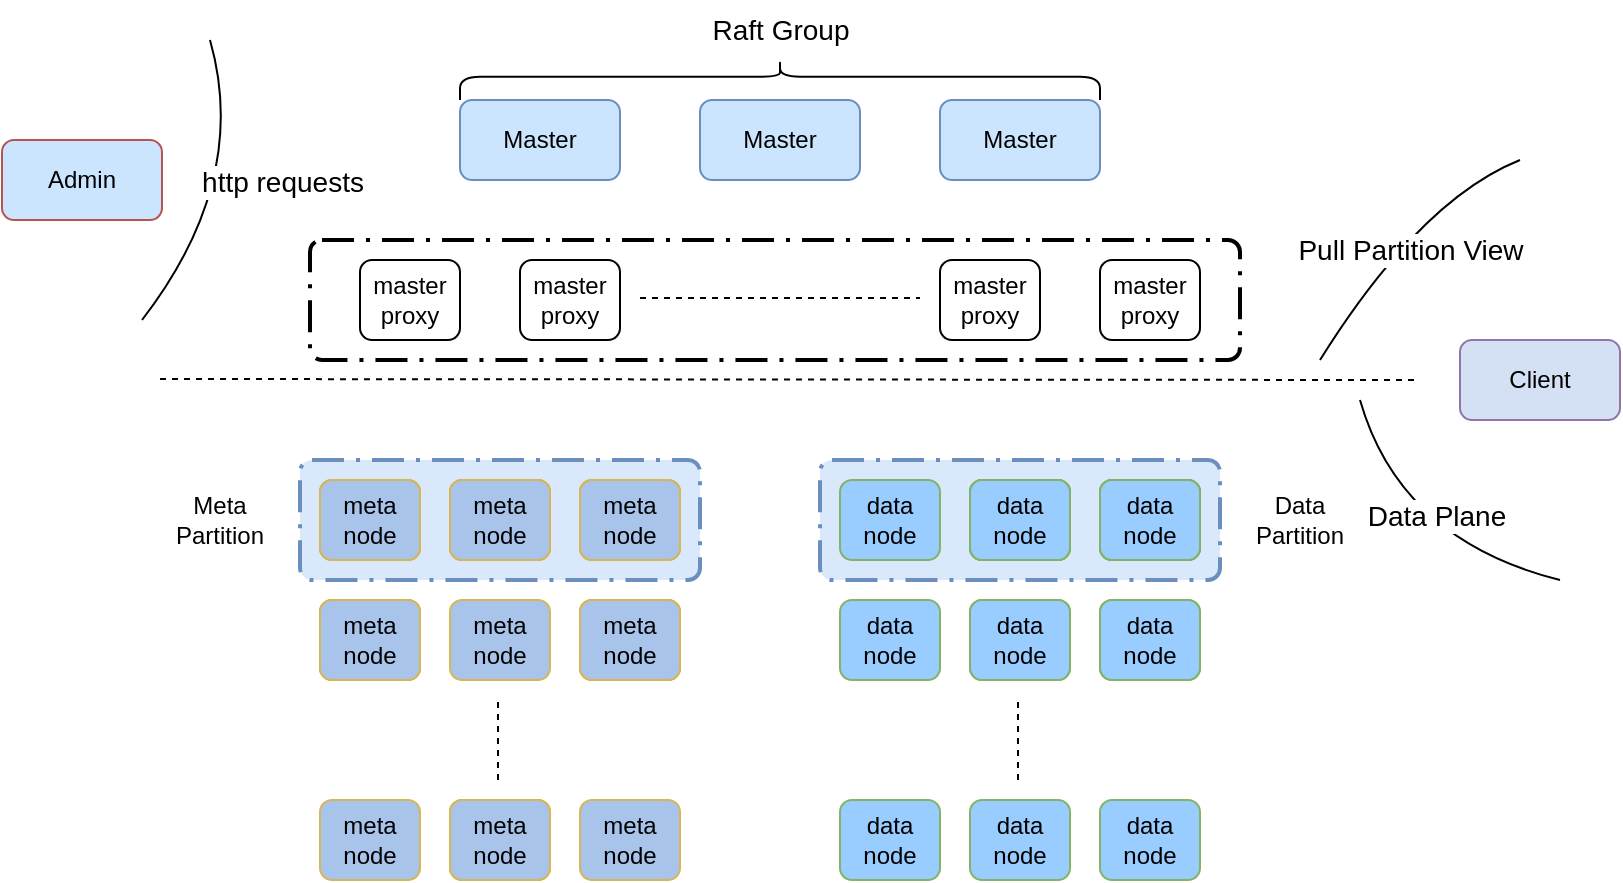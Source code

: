 <mxfile version="13.10.3" type="github">
  <diagram id="nqtST1JkCFFfiSLhlLa3" name="Page-1">
    <mxGraphModel dx="1022" dy="437" grid="1" gridSize="10" guides="1" tooltips="1" connect="1" arrows="1" fold="1" page="1" pageScale="1" pageWidth="827" pageHeight="1169" math="0" shadow="0">
      <root>
        <mxCell id="0" />
        <mxCell id="1" parent="0" />
        <mxCell id="tuXMh6HosvvS5GbBu-Tk-1" value="" style="rounded=1;arcSize=10;dashed=1;strokeColor=#6c8ebf;fillColor=#dae8fc;dashPattern=8 3 1 3;strokeWidth=2;" parent="1" vertex="1">
          <mxGeometry x="149" y="350" width="200" height="60" as="geometry" />
        </mxCell>
        <mxCell id="tuXMh6HosvvS5GbBu-Tk-2" value="Master" style="rounded=1;whiteSpace=wrap;html=1;fillColor=#CCE5FF;strokeColor=#6c8ebf;" parent="1" vertex="1">
          <mxGeometry x="229" y="170" width="80" height="40" as="geometry" />
        </mxCell>
        <mxCell id="tuXMh6HosvvS5GbBu-Tk-3" value="Master" style="rounded=1;whiteSpace=wrap;html=1;fillColor=#CCE5FF;strokeColor=#6c8ebf;" parent="1" vertex="1">
          <mxGeometry x="349" y="170" width="80" height="40" as="geometry" />
        </mxCell>
        <mxCell id="tuXMh6HosvvS5GbBu-Tk-4" value="Master" style="rounded=1;whiteSpace=wrap;html=1;fillColor=#CCE5FF;strokeColor=#6c8ebf;" parent="1" vertex="1">
          <mxGeometry x="469" y="170" width="80" height="40" as="geometry" />
        </mxCell>
        <mxCell id="tuXMh6HosvvS5GbBu-Tk-5" value="master proxy" style="rounded=1;whiteSpace=wrap;html=1;" parent="1" vertex="1">
          <mxGeometry x="179" y="250" width="50" height="40" as="geometry" />
        </mxCell>
        <mxCell id="tuXMh6HosvvS5GbBu-Tk-6" value="master proxy" style="rounded=1;whiteSpace=wrap;html=1;" parent="1" vertex="1">
          <mxGeometry x="259" y="250" width="50" height="40" as="geometry" />
        </mxCell>
        <mxCell id="tuXMh6HosvvS5GbBu-Tk-7" value="master proxy" style="rounded=1;whiteSpace=wrap;html=1;" parent="1" vertex="1">
          <mxGeometry x="469" y="250" width="50" height="40" as="geometry" />
        </mxCell>
        <mxCell id="tuXMh6HosvvS5GbBu-Tk-8" value="master proxy" style="rounded=1;whiteSpace=wrap;html=1;" parent="1" vertex="1">
          <mxGeometry x="549" y="250" width="50" height="40" as="geometry" />
        </mxCell>
        <mxCell id="tuXMh6HosvvS5GbBu-Tk-9" value="" style="shape=curlyBracket;whiteSpace=wrap;html=1;rounded=1;rotation=90;size=0.418;" parent="1" vertex="1">
          <mxGeometry x="379" width="20" height="320" as="geometry" />
        </mxCell>
        <mxCell id="tuXMh6HosvvS5GbBu-Tk-10" value="&lt;font style=&quot;font-size: 14px&quot;&gt;Raft Group&lt;/font&gt;" style="text;html=1;strokeColor=none;fillColor=none;align=center;verticalAlign=middle;whiteSpace=wrap;rounded=0;" parent="1" vertex="1">
          <mxGeometry x="341.5" y="120" width="95" height="30" as="geometry" />
        </mxCell>
        <mxCell id="tuXMh6HosvvS5GbBu-Tk-11" value="" style="endArrow=none;dashed=1;html=1;" parent="1" edge="1">
          <mxGeometry width="50" height="50" relative="1" as="geometry">
            <mxPoint x="319" y="269" as="sourcePoint" />
            <mxPoint x="459" y="269" as="targetPoint" />
            <Array as="points" />
          </mxGeometry>
        </mxCell>
        <mxCell id="tuXMh6HosvvS5GbBu-Tk-12" value="Client" style="rounded=1;whiteSpace=wrap;html=1;fillColor=#D4E1F5;strokeColor=#9673a6;" parent="1" vertex="1">
          <mxGeometry x="729" y="290" width="80" height="40" as="geometry" />
        </mxCell>
        <mxCell id="tuXMh6HosvvS5GbBu-Tk-13" value="" style="endArrow=none;html=1;curved=1;" parent="1" edge="1">
          <mxGeometry width="50" height="50" relative="1" as="geometry">
            <mxPoint x="659" y="300" as="sourcePoint" />
            <mxPoint x="759" y="200" as="targetPoint" />
            <Array as="points">
              <mxPoint x="709" y="220" />
            </Array>
          </mxGeometry>
        </mxCell>
        <mxCell id="tuXMh6HosvvS5GbBu-Tk-14" value="&lt;font style=&quot;font-size: 14px&quot;&gt;Pull Partition View&lt;/font&gt;" style="text;html=1;align=center;verticalAlign=middle;resizable=0;points=[];;labelBackgroundColor=#ffffff;" parent="tuXMh6HosvvS5GbBu-Tk-13" vertex="1" connectable="0">
          <mxGeometry x="0.273" y="-26" relative="1" as="geometry">
            <mxPoint x="-15" y="1" as="offset" />
          </mxGeometry>
        </mxCell>
        <mxCell id="tuXMh6HosvvS5GbBu-Tk-15" value="" style="endArrow=none;html=1;curved=1;" parent="1" edge="1">
          <mxGeometry width="50" height="50" relative="1" as="geometry">
            <mxPoint x="779" y="410" as="sourcePoint" />
            <mxPoint x="679" y="320" as="targetPoint" />
            <Array as="points">
              <mxPoint x="699" y="390" />
            </Array>
          </mxGeometry>
        </mxCell>
        <mxCell id="tuXMh6HosvvS5GbBu-Tk-16" value="&lt;font style=&quot;font-size: 14px&quot;&gt;Data Plane&lt;/font&gt;" style="text;html=1;align=center;verticalAlign=middle;resizable=0;points=[];;labelBackgroundColor=#ffffff;" parent="tuXMh6HosvvS5GbBu-Tk-15" vertex="1" connectable="0">
          <mxGeometry x="-0.125" y="-16" relative="1" as="geometry">
            <mxPoint as="offset" />
          </mxGeometry>
        </mxCell>
        <mxCell id="tuXMh6HosvvS5GbBu-Tk-17" value="" style="endArrow=none;dashed=1;html=1;" parent="1" edge="1">
          <mxGeometry width="50" height="50" relative="1" as="geometry">
            <mxPoint x="79" y="309.5" as="sourcePoint" />
            <mxPoint x="709" y="310" as="targetPoint" />
          </mxGeometry>
        </mxCell>
        <mxCell id="tuXMh6HosvvS5GbBu-Tk-18" value="meta node" style="rounded=1;whiteSpace=wrap;html=1;fillColor=#fff2cc;strokeColor=#d6b656;" parent="1" vertex="1">
          <mxGeometry x="159" y="360" width="50" height="40" as="geometry" />
        </mxCell>
        <mxCell id="tuXMh6HosvvS5GbBu-Tk-19" value="meta node" style="rounded=1;whiteSpace=wrap;html=1;fillColor=#fff2cc;strokeColor=#d6b656;" parent="1" vertex="1">
          <mxGeometry x="224" y="360" width="50" height="40" as="geometry" />
        </mxCell>
        <mxCell id="tuXMh6HosvvS5GbBu-Tk-20" value="meta node" style="rounded=1;whiteSpace=wrap;html=1;fillColor=#fff2cc;strokeColor=#d6b656;" parent="1" vertex="1">
          <mxGeometry x="289" y="360" width="50" height="40" as="geometry" />
        </mxCell>
        <mxCell id="tuXMh6HosvvS5GbBu-Tk-21" value="meta node" style="rounded=1;whiteSpace=wrap;html=1;fillColor=#fff2cc;strokeColor=#d6b656;" parent="1" vertex="1">
          <mxGeometry x="159" y="420" width="50" height="40" as="geometry" />
        </mxCell>
        <mxCell id="tuXMh6HosvvS5GbBu-Tk-22" value="meta node" style="rounded=1;whiteSpace=wrap;html=1;fillColor=#A9C4EB;strokeColor=#d6b656;" parent="1" vertex="1">
          <mxGeometry x="224" y="420" width="50" height="40" as="geometry" />
        </mxCell>
        <mxCell id="tuXMh6HosvvS5GbBu-Tk-23" value="meta node" style="rounded=1;whiteSpace=wrap;html=1;fillColor=#fff2cc;strokeColor=#d6b656;" parent="1" vertex="1">
          <mxGeometry x="289" y="420" width="50" height="40" as="geometry" />
        </mxCell>
        <mxCell id="tuXMh6HosvvS5GbBu-Tk-24" value="meta node" style="rounded=1;whiteSpace=wrap;html=1;fillColor=#A9C4EB;strokeColor=#d6b656;" parent="1" vertex="1">
          <mxGeometry x="159" y="520" width="50" height="40" as="geometry" />
        </mxCell>
        <mxCell id="tuXMh6HosvvS5GbBu-Tk-25" value="meta node" style="rounded=1;whiteSpace=wrap;html=1;fillColor=#fff2cc;strokeColor=#d6b656;" parent="1" vertex="1">
          <mxGeometry x="224" y="520" width="50" height="40" as="geometry" />
        </mxCell>
        <mxCell id="tuXMh6HosvvS5GbBu-Tk-26" value="meta node" style="rounded=1;whiteSpace=wrap;html=1;fillColor=#A9C4EB;strokeColor=#d6b656;" parent="1" vertex="1">
          <mxGeometry x="289" y="520" width="50" height="40" as="geometry" />
        </mxCell>
        <mxCell id="tuXMh6HosvvS5GbBu-Tk-27" value="" style="endArrow=none;dashed=1;html=1;" parent="1" edge="1">
          <mxGeometry width="50" height="50" relative="1" as="geometry">
            <mxPoint x="248" y="510" as="sourcePoint" />
            <mxPoint x="248" y="470" as="targetPoint" />
          </mxGeometry>
        </mxCell>
        <mxCell id="tuXMh6HosvvS5GbBu-Tk-28" value="Meta Partition" style="text;html=1;strokeColor=none;fillColor=none;align=center;verticalAlign=middle;whiteSpace=wrap;rounded=0;" parent="1" vertex="1">
          <mxGeometry x="89" y="370" width="40" height="20" as="geometry" />
        </mxCell>
        <mxCell id="tuXMh6HosvvS5GbBu-Tk-29" value="Data Partition" style="text;html=1;strokeColor=none;fillColor=none;align=center;verticalAlign=middle;whiteSpace=wrap;rounded=0;" parent="1" vertex="1">
          <mxGeometry x="629" y="370" width="40" height="20" as="geometry" />
        </mxCell>
        <mxCell id="tuXMh6HosvvS5GbBu-Tk-30" value="" style="group;" parent="1" vertex="1" connectable="0">
          <mxGeometry x="409" y="350" width="200" height="210" as="geometry" />
        </mxCell>
        <mxCell id="tuXMh6HosvvS5GbBu-Tk-31" value="" style="rounded=1;arcSize=10;dashed=1;strokeColor=#6c8ebf;fillColor=#dae8fc;dashPattern=8 3 1 3;strokeWidth=2;" parent="tuXMh6HosvvS5GbBu-Tk-30" vertex="1">
          <mxGeometry width="200" height="60" as="geometry" />
        </mxCell>
        <mxCell id="tuXMh6HosvvS5GbBu-Tk-32" value="data node" style="rounded=1;whiteSpace=wrap;html=1;fillColor=#99CCFF;strokeColor=#82b366;" parent="tuXMh6HosvvS5GbBu-Tk-30" vertex="1">
          <mxGeometry x="10" y="10" width="50" height="40" as="geometry" />
        </mxCell>
        <mxCell id="tuXMh6HosvvS5GbBu-Tk-33" value="data node" style="rounded=1;whiteSpace=wrap;html=1;fillColor=#d5e8d4;strokeColor=#82b366;" parent="tuXMh6HosvvS5GbBu-Tk-30" vertex="1">
          <mxGeometry x="75" y="10" width="50" height="40" as="geometry" />
        </mxCell>
        <mxCell id="tuXMh6HosvvS5GbBu-Tk-34" value="data node" style="rounded=1;whiteSpace=wrap;html=1;fillColor=#d5e8d4;strokeColor=#82b366;" parent="tuXMh6HosvvS5GbBu-Tk-30" vertex="1">
          <mxGeometry x="140" y="10" width="50" height="40" as="geometry" />
        </mxCell>
        <mxCell id="tuXMh6HosvvS5GbBu-Tk-35" value="data node" style="rounded=1;whiteSpace=wrap;html=1;fillColor=#99CCFF;strokeColor=#82b366;" parent="tuXMh6HosvvS5GbBu-Tk-30" vertex="1">
          <mxGeometry x="10" y="70" width="50" height="40" as="geometry" />
        </mxCell>
        <mxCell id="tuXMh6HosvvS5GbBu-Tk-36" value="data node" style="rounded=1;whiteSpace=wrap;html=1;fillColor=#d5e8d4;strokeColor=#82b366;" parent="tuXMh6HosvvS5GbBu-Tk-30" vertex="1">
          <mxGeometry x="75" y="70" width="50" height="40" as="geometry" />
        </mxCell>
        <mxCell id="tuXMh6HosvvS5GbBu-Tk-37" value="data node" style="rounded=1;whiteSpace=wrap;html=1;fillColor=#d5e8d4;strokeColor=#82b366;" parent="tuXMh6HosvvS5GbBu-Tk-30" vertex="1">
          <mxGeometry x="140" y="70" width="50" height="40" as="geometry" />
        </mxCell>
        <mxCell id="tuXMh6HosvvS5GbBu-Tk-38" value="data node" style="rounded=1;whiteSpace=wrap;html=1;fillColor=#99CCFF;strokeColor=#82b366;" parent="tuXMh6HosvvS5GbBu-Tk-30" vertex="1">
          <mxGeometry x="10" y="170" width="50" height="40" as="geometry" />
        </mxCell>
        <mxCell id="tuXMh6HosvvS5GbBu-Tk-39" value="data node" style="rounded=1;whiteSpace=wrap;html=1;fillColor=#99CCFF;strokeColor=#82b366;" parent="tuXMh6HosvvS5GbBu-Tk-30" vertex="1">
          <mxGeometry x="75" y="170" width="50" height="40" as="geometry" />
        </mxCell>
        <mxCell id="tuXMh6HosvvS5GbBu-Tk-40" value="data node" style="rounded=1;whiteSpace=wrap;html=1;fillColor=#99CCFF;strokeColor=#82b366;" parent="tuXMh6HosvvS5GbBu-Tk-30" vertex="1">
          <mxGeometry x="140" y="170" width="50" height="40" as="geometry" />
        </mxCell>
        <mxCell id="tuXMh6HosvvS5GbBu-Tk-41" value="" style="endArrow=none;dashed=1;html=1;" parent="tuXMh6HosvvS5GbBu-Tk-30" edge="1">
          <mxGeometry width="50" height="50" relative="1" as="geometry">
            <mxPoint x="99" y="160" as="sourcePoint" />
            <mxPoint x="99" y="120" as="targetPoint" />
          </mxGeometry>
        </mxCell>
        <mxCell id="W4pxW1vRzuRNmHUyPvlg-12" value="data node" style="rounded=1;whiteSpace=wrap;html=1;fillColor=#d5e8d4;strokeColor=#82b366;" vertex="1" parent="tuXMh6HosvvS5GbBu-Tk-30">
          <mxGeometry x="75" y="10" width="50" height="40" as="geometry" />
        </mxCell>
        <mxCell id="W4pxW1vRzuRNmHUyPvlg-13" value="data node" style="rounded=1;whiteSpace=wrap;html=1;fillColor=#d5e8d4;strokeColor=#82b366;" vertex="1" parent="tuXMh6HosvvS5GbBu-Tk-30">
          <mxGeometry x="140" y="10" width="50" height="40" as="geometry" />
        </mxCell>
        <mxCell id="W4pxW1vRzuRNmHUyPvlg-14" value="data node" style="rounded=1;whiteSpace=wrap;html=1;fillColor=#d5e8d4;strokeColor=#82b366;" vertex="1" parent="tuXMh6HosvvS5GbBu-Tk-30">
          <mxGeometry x="75" y="10" width="50" height="40" as="geometry" />
        </mxCell>
        <mxCell id="W4pxW1vRzuRNmHUyPvlg-15" value="data node" style="rounded=1;whiteSpace=wrap;html=1;fillColor=#d5e8d4;strokeColor=#82b366;" vertex="1" parent="tuXMh6HosvvS5GbBu-Tk-30">
          <mxGeometry x="140" y="10" width="50" height="40" as="geometry" />
        </mxCell>
        <mxCell id="W4pxW1vRzuRNmHUyPvlg-16" value="data node" style="rounded=1;whiteSpace=wrap;html=1;fillColor=#99CCFF;strokeColor=#82b366;" vertex="1" parent="tuXMh6HosvvS5GbBu-Tk-30">
          <mxGeometry x="75" y="10" width="50" height="40" as="geometry" />
        </mxCell>
        <mxCell id="W4pxW1vRzuRNmHUyPvlg-17" value="data node" style="rounded=1;whiteSpace=wrap;html=1;fillColor=#99CCFF;strokeColor=#82b366;" vertex="1" parent="tuXMh6HosvvS5GbBu-Tk-30">
          <mxGeometry x="140" y="10" width="50" height="40" as="geometry" />
        </mxCell>
        <mxCell id="W4pxW1vRzuRNmHUyPvlg-18" value="data node" style="rounded=1;whiteSpace=wrap;html=1;fillColor=#99CCFF;strokeColor=#82b366;" vertex="1" parent="tuXMh6HosvvS5GbBu-Tk-30">
          <mxGeometry x="140" y="70" width="50" height="40" as="geometry" />
        </mxCell>
        <mxCell id="W4pxW1vRzuRNmHUyPvlg-19" value="data node" style="rounded=1;whiteSpace=wrap;html=1;fillColor=#99CCFF;strokeColor=#82b366;" vertex="1" parent="tuXMh6HosvvS5GbBu-Tk-30">
          <mxGeometry x="75" y="70" width="50" height="40" as="geometry" />
        </mxCell>
        <mxCell id="tuXMh6HosvvS5GbBu-Tk-42" value="" style="rounded=1;arcSize=10;dashed=1;strokeColor=#000000;fillColor=none;gradientColor=none;dashPattern=8 3 1 3;strokeWidth=2;" parent="1" vertex="1">
          <mxGeometry x="154" y="240" width="465" height="60" as="geometry" />
        </mxCell>
        <mxCell id="tuXMh6HosvvS5GbBu-Tk-43" value="Admin" style="rounded=1;whiteSpace=wrap;html=1;fillColor=#CCE5FF;strokeColor=#b85450;" parent="1" vertex="1">
          <mxGeometry y="190" width="80" height="40" as="geometry" />
        </mxCell>
        <mxCell id="tuXMh6HosvvS5GbBu-Tk-44" value="" style="endArrow=none;html=1;curved=1;" parent="1" edge="1">
          <mxGeometry width="50" height="50" relative="1" as="geometry">
            <mxPoint x="70" y="280" as="sourcePoint" />
            <mxPoint x="104" y="140" as="targetPoint" />
            <Array as="points">
              <mxPoint x="124" y="210" />
            </Array>
          </mxGeometry>
        </mxCell>
        <mxCell id="tuXMh6HosvvS5GbBu-Tk-45" value="&lt;span style=&quot;font-size: 14px&quot;&gt;http requests&lt;/span&gt;" style="text;html=1;align=center;verticalAlign=middle;resizable=0;points=[];;labelBackgroundColor=#ffffff;" parent="tuXMh6HosvvS5GbBu-Tk-44" vertex="1" connectable="0">
          <mxGeometry x="-0.125" y="-16" relative="1" as="geometry">
            <mxPoint x="14" y="-23.5" as="offset" />
          </mxGeometry>
        </mxCell>
        <mxCell id="W4pxW1vRzuRNmHUyPvlg-1" value="meta node" style="rounded=1;whiteSpace=wrap;html=1;fillColor=#fff2cc;strokeColor=#d6b656;" vertex="1" parent="1">
          <mxGeometry x="224" y="360" width="50" height="40" as="geometry" />
        </mxCell>
        <mxCell id="W4pxW1vRzuRNmHUyPvlg-2" value="meta node" style="rounded=1;whiteSpace=wrap;html=1;fillColor=#fff2cc;strokeColor=#d6b656;" vertex="1" parent="1">
          <mxGeometry x="159" y="360" width="50" height="40" as="geometry" />
        </mxCell>
        <mxCell id="W4pxW1vRzuRNmHUyPvlg-3" value="meta node" style="rounded=1;whiteSpace=wrap;html=1;fillColor=#fff2cc;strokeColor=#d6b656;" vertex="1" parent="1">
          <mxGeometry x="289" y="360" width="50" height="40" as="geometry" />
        </mxCell>
        <mxCell id="W4pxW1vRzuRNmHUyPvlg-4" value="meta node" style="rounded=1;whiteSpace=wrap;html=1;fillColor=#fff2cc;strokeColor=#d6b656;" vertex="1" parent="1">
          <mxGeometry x="289" y="420" width="50" height="40" as="geometry" />
        </mxCell>
        <mxCell id="W4pxW1vRzuRNmHUyPvlg-5" value="meta node" style="rounded=1;whiteSpace=wrap;html=1;fillColor=#fff2cc;strokeColor=#d6b656;" vertex="1" parent="1">
          <mxGeometry x="159" y="420" width="50" height="40" as="geometry" />
        </mxCell>
        <mxCell id="W4pxW1vRzuRNmHUyPvlg-6" value="meta node" style="rounded=1;whiteSpace=wrap;html=1;fillColor=#A9C4EB;strokeColor=#d6b656;" vertex="1" parent="1">
          <mxGeometry x="224" y="360" width="50" height="40" as="geometry" />
        </mxCell>
        <mxCell id="W4pxW1vRzuRNmHUyPvlg-7" value="meta node" style="rounded=1;whiteSpace=wrap;html=1;fillColor=#A9C4EB;strokeColor=#d6b656;" vertex="1" parent="1">
          <mxGeometry x="159" y="360" width="50" height="40" as="geometry" />
        </mxCell>
        <mxCell id="W4pxW1vRzuRNmHUyPvlg-8" value="meta node" style="rounded=1;whiteSpace=wrap;html=1;fillColor=#A9C4EB;strokeColor=#d6b656;" vertex="1" parent="1">
          <mxGeometry x="289" y="360" width="50" height="40" as="geometry" />
        </mxCell>
        <mxCell id="W4pxW1vRzuRNmHUyPvlg-9" value="meta node" style="rounded=1;whiteSpace=wrap;html=1;fillColor=#A9C4EB;strokeColor=#d6b656;" vertex="1" parent="1">
          <mxGeometry x="289" y="420" width="50" height="40" as="geometry" />
        </mxCell>
        <mxCell id="W4pxW1vRzuRNmHUyPvlg-10" value="meta node" style="rounded=1;whiteSpace=wrap;html=1;fillColor=#A9C4EB;strokeColor=#d6b656;" vertex="1" parent="1">
          <mxGeometry x="159" y="420" width="50" height="40" as="geometry" />
        </mxCell>
        <mxCell id="W4pxW1vRzuRNmHUyPvlg-11" value="meta node" style="rounded=1;whiteSpace=wrap;html=1;fillColor=#A9C4EB;strokeColor=#d6b656;" vertex="1" parent="1">
          <mxGeometry x="224" y="520" width="50" height="40" as="geometry" />
        </mxCell>
      </root>
    </mxGraphModel>
  </diagram>
</mxfile>
